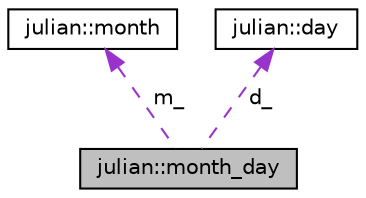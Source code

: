 digraph "julian::month_day"
{
 // LATEX_PDF_SIZE
  edge [fontname="Helvetica",fontsize="10",labelfontname="Helvetica",labelfontsize="10"];
  node [fontname="Helvetica",fontsize="10",shape=record];
  Node1 [label="julian::month_day",height=0.2,width=0.4,color="black", fillcolor="grey75", style="filled", fontcolor="black",tooltip=" "];
  Node2 -> Node1 [dir="back",color="darkorchid3",fontsize="10",style="dashed",label=" m_" ,fontname="Helvetica"];
  Node2 [label="julian::month",height=0.2,width=0.4,color="black", fillcolor="white", style="filled",URL="$classjulian_1_1month.html",tooltip=" "];
  Node3 -> Node1 [dir="back",color="darkorchid3",fontsize="10",style="dashed",label=" d_" ,fontname="Helvetica"];
  Node3 [label="julian::day",height=0.2,width=0.4,color="black", fillcolor="white", style="filled",URL="$classjulian_1_1day.html",tooltip=" "];
}

